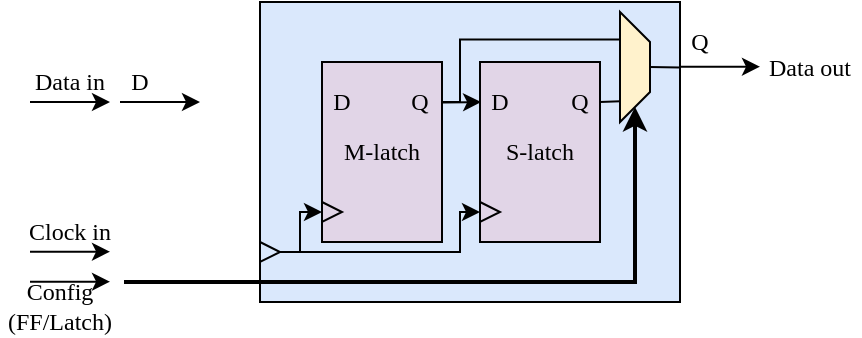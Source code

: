 <mxfile version="26.2.9">
  <diagram name="第 1 页" id="2U3ec2Lrw3CJrJBVDBDu">
    <mxGraphModel dx="1150" dy="683" grid="1" gridSize="10" guides="1" tooltips="1" connect="1" arrows="1" fold="1" page="1" pageScale="1" pageWidth="1500" pageHeight="1000" math="0" shadow="0">
      <root>
        <mxCell id="0" />
        <mxCell id="1" parent="0" />
        <mxCell id="G3UJgIYXZJjlc9Zsjnps-1" value="" style="rounded=0;whiteSpace=wrap;html=1;fillColor=#dae8fc;strokeColor=#000000;strokeWidth=1;fontFamily=Times New Roman;" parent="1" vertex="1">
          <mxGeometry x="780" y="100" width="210" height="150" as="geometry" />
        </mxCell>
        <mxCell id="G3UJgIYXZJjlc9Zsjnps-10" value="" style="triangle;whiteSpace=wrap;html=1;strokeWidth=1;fillColor=#dae8fc;strokeColor=#000000;fontFamily=Times New Roman;" parent="1" vertex="1">
          <mxGeometry x="780" y="220" width="10" height="10" as="geometry" />
        </mxCell>
        <mxCell id="G3UJgIYXZJjlc9Zsjnps-11" value="" style="endArrow=classic;html=1;rounded=0;exitX=1;exitY=0.5;exitDx=0;exitDy=0;entryX=0;entryY=0.5;entryDx=0;entryDy=0;edgeStyle=orthogonalEdgeStyle;strokeWidth=1;endFill=1;fontFamily=Times New Roman;" parent="1" source="G3UJgIYXZJjlc9Zsjnps-10" target="G3UJgIYXZJjlc9Zsjnps-4" edge="1">
          <mxGeometry width="50" height="50" relative="1" as="geometry">
            <mxPoint x="840" y="280" as="sourcePoint" />
            <mxPoint x="890" y="230" as="targetPoint" />
            <Array as="points">
              <mxPoint x="800" y="225" />
              <mxPoint x="800" y="205" />
            </Array>
          </mxGeometry>
        </mxCell>
        <mxCell id="G3UJgIYXZJjlc9Zsjnps-12" value="" style="endArrow=classic;html=1;rounded=0;exitX=1;exitY=0.5;exitDx=0;exitDy=0;entryX=0;entryY=0.5;entryDx=0;entryDy=0;edgeStyle=orthogonalEdgeStyle;strokeWidth=1;endFill=1;fontFamily=Times New Roman;" parent="1" source="G3UJgIYXZJjlc9Zsjnps-10" target="G3UJgIYXZJjlc9Zsjnps-5" edge="1">
          <mxGeometry width="50" height="50" relative="1" as="geometry">
            <mxPoint x="840" y="280" as="sourcePoint" />
            <mxPoint x="890" y="230" as="targetPoint" />
            <Array as="points">
              <mxPoint x="880" y="225" />
              <mxPoint x="880" y="205" />
            </Array>
          </mxGeometry>
        </mxCell>
        <mxCell id="G3UJgIYXZJjlc9Zsjnps-13" value="D" style="text;html=1;align=center;verticalAlign=middle;whiteSpace=wrap;rounded=0;fontFamily=Times New Roman;" parent="1" vertex="1">
          <mxGeometry x="710" y="130" width="20" height="20" as="geometry" />
        </mxCell>
        <mxCell id="G3UJgIYXZJjlc9Zsjnps-14" value="" style="endArrow=classic;html=1;rounded=0;strokeWidth=1;endFill=1;fontFamily=Times New Roman;" parent="1" edge="1">
          <mxGeometry width="50" height="50" relative="1" as="geometry">
            <mxPoint x="710" y="150" as="sourcePoint" />
            <mxPoint x="750" y="150" as="targetPoint" />
          </mxGeometry>
        </mxCell>
        <mxCell id="G3UJgIYXZJjlc9Zsjnps-15" value="" style="endArrow=classic;html=1;rounded=0;entryX=0.009;entryY=0.222;entryDx=0;entryDy=0;entryPerimeter=0;strokeWidth=1;endFill=1;exitX=1.008;exitY=0.225;exitDx=0;exitDy=0;exitPerimeter=0;fontFamily=Times New Roman;" parent="1" target="G3UJgIYXZJjlc9Zsjnps-3" edge="1" source="G3UJgIYXZJjlc9Zsjnps-2">
          <mxGeometry width="50" height="50" relative="1" as="geometry">
            <mxPoint x="810" y="149.81" as="sourcePoint" />
            <mxPoint x="850" y="149.81" as="targetPoint" />
          </mxGeometry>
        </mxCell>
        <mxCell id="G3UJgIYXZJjlc9Zsjnps-16" value="" style="endArrow=none;html=1;rounded=0;strokeWidth=1;endFill=0;entryX=0.812;entryY=0.983;entryDx=0;entryDy=0;entryPerimeter=0;fontFamily=Times New Roman;" parent="1" edge="1" target="G3UJgIYXZJjlc9Zsjnps-18">
          <mxGeometry width="50" height="50" relative="1" as="geometry">
            <mxPoint x="950" y="150" as="sourcePoint" />
            <mxPoint x="980" y="150" as="targetPoint" />
          </mxGeometry>
        </mxCell>
        <mxCell id="G3UJgIYXZJjlc9Zsjnps-17" value="" style="endArrow=none;html=1;rounded=0;strokeWidth=1;edgeStyle=orthogonalEdgeStyle;endFill=0;entryX=0.25;entryY=1;entryDx=0;entryDy=0;fontFamily=Times New Roman;" parent="1" edge="1" target="G3UJgIYXZJjlc9Zsjnps-18">
          <mxGeometry width="50" height="50" relative="1" as="geometry">
            <mxPoint x="853" y="150" as="sourcePoint" />
            <mxPoint x="980" y="120" as="targetPoint" />
            <Array as="points">
              <mxPoint x="880" y="150" />
              <mxPoint x="880" y="119" />
            </Array>
          </mxGeometry>
        </mxCell>
        <mxCell id="G3UJgIYXZJjlc9Zsjnps-18" value="" style="shape=trapezoid;perimeter=trapezoidPerimeter;whiteSpace=wrap;html=1;fixedSize=1;rotation=90;size=15;strokeWidth=1;fillColor=#fff2cc;strokeColor=#000000;fontFamily=Times New Roman;" parent="1" vertex="1">
          <mxGeometry x="940" y="125" width="55" height="15" as="geometry" />
        </mxCell>
        <mxCell id="G3UJgIYXZJjlc9Zsjnps-19" value="" style="endArrow=none;html=1;rounded=0;strokeWidth=1;exitX=0.5;exitY=0;exitDx=0;exitDy=0;entryX=1;entryY=0.218;entryDx=0;entryDy=0;entryPerimeter=0;fontFamily=Times New Roman;" parent="1" edge="1" target="G3UJgIYXZJjlc9Zsjnps-1" source="G3UJgIYXZJjlc9Zsjnps-18">
          <mxGeometry width="50" height="50" relative="1" as="geometry">
            <mxPoint x="996" y="139.72" as="sourcePoint" />
            <mxPoint x="1010" y="140" as="targetPoint" />
          </mxGeometry>
        </mxCell>
        <mxCell id="G3UJgIYXZJjlc9Zsjnps-20" value="Q" style="text;html=1;align=center;verticalAlign=middle;whiteSpace=wrap;rounded=0;fontFamily=Times New Roman;" parent="1" vertex="1">
          <mxGeometry x="990" y="110" width="20" height="20" as="geometry" />
        </mxCell>
        <mxCell id="G3UJgIYXZJjlc9Zsjnps-21" value="Data in" style="text;html=1;align=center;verticalAlign=middle;whiteSpace=wrap;rounded=0;fontFamily=Times New Roman;" parent="1" vertex="1">
          <mxGeometry x="660" y="125" width="50" height="30" as="geometry" />
        </mxCell>
        <mxCell id="G3UJgIYXZJjlc9Zsjnps-22" value="" style="endArrow=classic;html=1;rounded=0;fontFamily=Times New Roman;" parent="1" edge="1">
          <mxGeometry width="50" height="50" relative="1" as="geometry">
            <mxPoint x="665" y="150" as="sourcePoint" />
            <mxPoint x="705" y="150" as="targetPoint" />
          </mxGeometry>
        </mxCell>
        <mxCell id="G3UJgIYXZJjlc9Zsjnps-23" value="" style="endArrow=classic;html=1;rounded=0;fontFamily=Times New Roman;" parent="1" edge="1">
          <mxGeometry width="50" height="50" relative="1" as="geometry">
            <mxPoint x="665" y="224.83" as="sourcePoint" />
            <mxPoint x="705" y="224.83" as="targetPoint" />
          </mxGeometry>
        </mxCell>
        <mxCell id="G3UJgIYXZJjlc9Zsjnps-24" value="Clock in" style="text;html=1;align=center;verticalAlign=middle;whiteSpace=wrap;rounded=0;fontFamily=Times New Roman;" parent="1" vertex="1">
          <mxGeometry x="660" y="200" width="50" height="30" as="geometry" />
        </mxCell>
        <mxCell id="G3UJgIYXZJjlc9Zsjnps-25" value="Data out" style="text;html=1;align=center;verticalAlign=middle;whiteSpace=wrap;rounded=0;fontFamily=Times New Roman;" parent="1" vertex="1">
          <mxGeometry x="1030" y="117.5" width="50" height="30" as="geometry" />
        </mxCell>
        <mxCell id="G3UJgIYXZJjlc9Zsjnps-26" value="" style="endArrow=classic;html=1;rounded=0;fontFamily=Times New Roman;" parent="1" edge="1">
          <mxGeometry width="50" height="50" relative="1" as="geometry">
            <mxPoint x="990" y="132.36" as="sourcePoint" />
            <mxPoint x="1030" y="132.36" as="targetPoint" />
          </mxGeometry>
        </mxCell>
        <mxCell id="G3UJgIYXZJjlc9Zsjnps-27" value="" style="endArrow=classic;html=1;rounded=0;entryX=1;entryY=0.5;entryDx=0;entryDy=0;exitX=0.001;exitY=0.933;exitDx=0;exitDy=0;exitPerimeter=0;strokeWidth=2;edgeStyle=orthogonalEdgeStyle;endFill=1;fontFamily=Times New Roman;" parent="1" source="G3UJgIYXZJjlc9Zsjnps-1" target="G3UJgIYXZJjlc9Zsjnps-18" edge="1">
          <mxGeometry width="50" height="50" relative="1" as="geometry">
            <mxPoint x="943" y="250" as="sourcePoint" />
            <mxPoint x="993" y="200" as="targetPoint" />
            <Array as="points">
              <mxPoint x="712" y="240" />
              <mxPoint x="987" y="240" />
            </Array>
          </mxGeometry>
        </mxCell>
        <mxCell id="G3UJgIYXZJjlc9Zsjnps-28" value="" style="endArrow=classic;html=1;rounded=0;fontFamily=Times New Roman;" parent="1" edge="1">
          <mxGeometry width="50" height="50" relative="1" as="geometry">
            <mxPoint x="665" y="239.83" as="sourcePoint" />
            <mxPoint x="705" y="239.83" as="targetPoint" />
          </mxGeometry>
        </mxCell>
        <mxCell id="G3UJgIYXZJjlc9Zsjnps-29" value="&lt;code data-start=&quot;388&quot; data-end=&quot;407&quot;&gt;&lt;font face=&quot;Times New Roman&quot;&gt;Config (FF/Latch)&lt;/font&gt;&lt;/code&gt;" style="text;html=1;align=center;verticalAlign=middle;whiteSpace=wrap;rounded=0;fontFamily=Times New Roman;" parent="1" vertex="1">
          <mxGeometry x="650" y="237" width="60" height="30" as="geometry" />
        </mxCell>
        <mxCell id="wC-l8S20R2a5h-04oCZZ-3" value="" style="group;fontFamily=Times New Roman;" vertex="1" connectable="0" parent="1">
          <mxGeometry x="810" y="130" width="61" height="90" as="geometry" />
        </mxCell>
        <mxCell id="G3UJgIYXZJjlc9Zsjnps-2" value="M-latch" style="rounded=0;whiteSpace=wrap;html=1;fillColor=#e1d5e7;strokeColor=light-dark(#000000, #9577a3);strokeWidth=1;fontFamily=Times New Roman;" parent="wC-l8S20R2a5h-04oCZZ-3" vertex="1">
          <mxGeometry x="1" width="60" height="90" as="geometry" />
        </mxCell>
        <mxCell id="G3UJgIYXZJjlc9Zsjnps-4" value="" style="triangle;whiteSpace=wrap;html=1;strokeWidth=1;fillColor=#e1d5e7;strokeColor=#000000;fontFamily=Times New Roman;" parent="wC-l8S20R2a5h-04oCZZ-3" vertex="1">
          <mxGeometry x="1" y="70" width="10" height="10" as="geometry" />
        </mxCell>
        <mxCell id="G3UJgIYXZJjlc9Zsjnps-6" value="D" style="text;html=1;align=center;verticalAlign=middle;whiteSpace=wrap;rounded=0;fontFamily=Times New Roman;" parent="wC-l8S20R2a5h-04oCZZ-3" vertex="1">
          <mxGeometry x="1" y="10" width="20" height="20" as="geometry" />
        </mxCell>
        <mxCell id="G3UJgIYXZJjlc9Zsjnps-8" value="Q" style="text;html=1;align=center;verticalAlign=middle;whiteSpace=wrap;rounded=0;fontFamily=Times New Roman;" parent="wC-l8S20R2a5h-04oCZZ-3" vertex="1">
          <mxGeometry x="40" y="10" width="20" height="20" as="geometry" />
        </mxCell>
        <mxCell id="wC-l8S20R2a5h-04oCZZ-4" value="" style="group;fontFamily=Times New Roman;" vertex="1" connectable="0" parent="1">
          <mxGeometry x="890" y="130" width="60" height="90" as="geometry" />
        </mxCell>
        <mxCell id="G3UJgIYXZJjlc9Zsjnps-3" value="S-latch" style="rounded=0;whiteSpace=wrap;html=1;fillColor=#e1d5e7;strokeColor=light-dark(#000000, #9577a3);strokeWidth=1;fontFamily=Times New Roman;" parent="wC-l8S20R2a5h-04oCZZ-4" vertex="1">
          <mxGeometry width="60" height="90" as="geometry" />
        </mxCell>
        <mxCell id="G3UJgIYXZJjlc9Zsjnps-5" value="" style="triangle;whiteSpace=wrap;html=1;strokeWidth=1;fillColor=#e1d5e7;strokeColor=#000000;fontFamily=Times New Roman;" parent="wC-l8S20R2a5h-04oCZZ-4" vertex="1">
          <mxGeometry y="70" width="10" height="10" as="geometry" />
        </mxCell>
        <mxCell id="G3UJgIYXZJjlc9Zsjnps-7" value="D" style="text;html=1;align=center;verticalAlign=middle;whiteSpace=wrap;rounded=0;fontFamily=Times New Roman;" parent="wC-l8S20R2a5h-04oCZZ-4" vertex="1">
          <mxGeometry y="10" width="20" height="20" as="geometry" />
        </mxCell>
        <mxCell id="G3UJgIYXZJjlc9Zsjnps-9" value="Q" style="text;html=1;align=center;verticalAlign=middle;whiteSpace=wrap;rounded=0;fontFamily=Times New Roman;" parent="wC-l8S20R2a5h-04oCZZ-4" vertex="1">
          <mxGeometry x="40" y="10" width="20" height="20" as="geometry" />
        </mxCell>
        <mxCell id="wC-l8S20R2a5h-04oCZZ-8" style="edgeStyle=orthogonalEdgeStyle;rounded=0;orthogonalLoop=1;jettySize=auto;html=1;exitX=0.5;exitY=1;exitDx=0;exitDy=0;fontFamily=Times New Roman;" edge="1" parent="1" source="G3UJgIYXZJjlc9Zsjnps-20" target="G3UJgIYXZJjlc9Zsjnps-20">
          <mxGeometry relative="1" as="geometry" />
        </mxCell>
      </root>
    </mxGraphModel>
  </diagram>
</mxfile>
